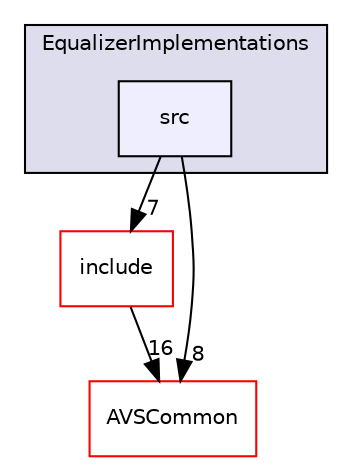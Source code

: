 digraph "/workplace/avs-device-sdk/EqualizerImplementations/src" {
  compound=true
  node [ fontsize="10", fontname="Helvetica"];
  edge [ labelfontsize="10", labelfontname="Helvetica"];
  subgraph clusterdir_63c328d9f040c398ed3a99417a38689e {
    graph [ bgcolor="#ddddee", pencolor="black", label="EqualizerImplementations" fontname="Helvetica", fontsize="10", URL="dir_63c328d9f040c398ed3a99417a38689e.html"]
  dir_03724acfa8bc7f7f917821f88e86ce11 [shape=box, label="src", style="filled", fillcolor="#eeeeff", pencolor="black", URL="dir_03724acfa8bc7f7f917821f88e86ce11.html"];
  }
  dir_c3ab2912bcaa751858979eb56f868649 [shape=box label="include" fillcolor="white" style="filled" color="red" URL="dir_c3ab2912bcaa751858979eb56f868649.html"];
  dir_13e65effb2bde530b17b3d5eefcd0266 [shape=box label="AVSCommon" fillcolor="white" style="filled" color="red" URL="dir_13e65effb2bde530b17b3d5eefcd0266.html"];
  dir_c3ab2912bcaa751858979eb56f868649->dir_13e65effb2bde530b17b3d5eefcd0266 [headlabel="16", labeldistance=1.5 headhref="dir_000222_000015.html"];
  dir_03724acfa8bc7f7f917821f88e86ce11->dir_c3ab2912bcaa751858979eb56f868649 [headlabel="7", labeldistance=1.5 headhref="dir_000224_000222.html"];
  dir_03724acfa8bc7f7f917821f88e86ce11->dir_13e65effb2bde530b17b3d5eefcd0266 [headlabel="8", labeldistance=1.5 headhref="dir_000224_000015.html"];
}
